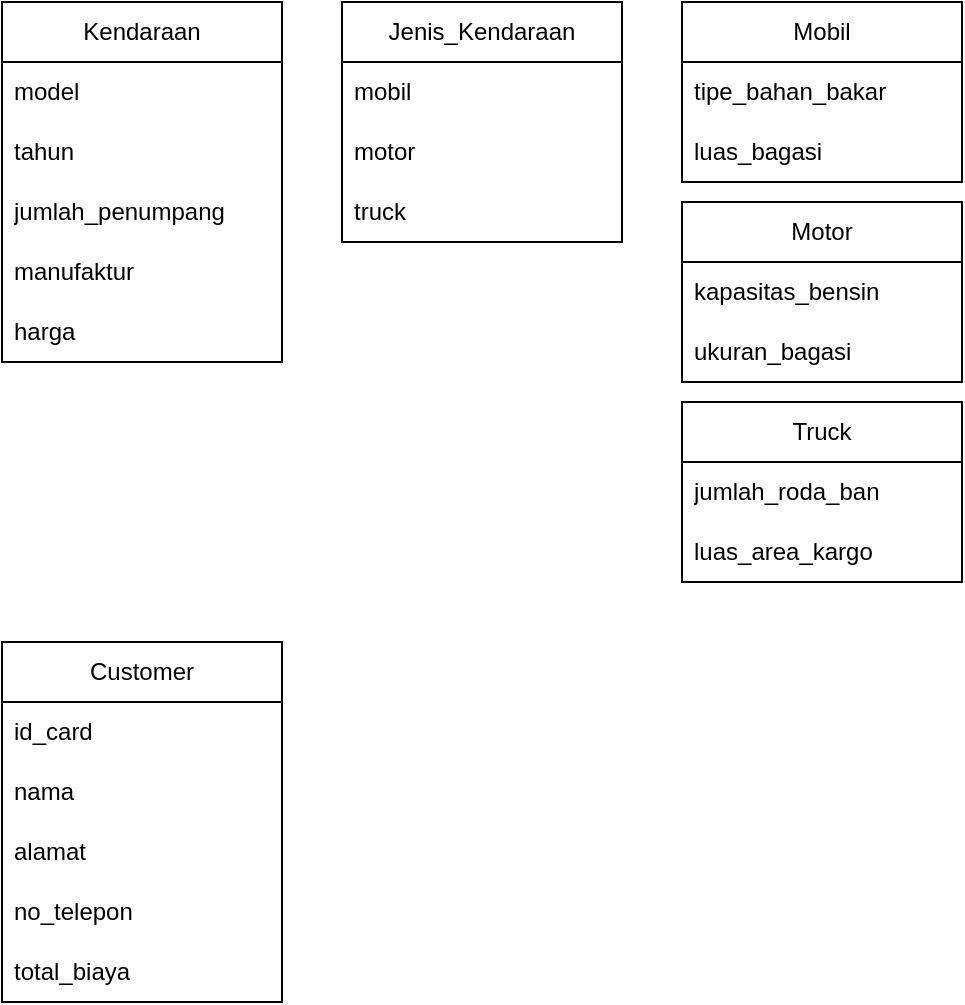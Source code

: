 <mxfile version="22.0.3" type="device">
  <diagram id="R2lEEEUBdFMjLlhIrx00" name="Page-1">
    <mxGraphModel dx="869" dy="605" grid="1" gridSize="10" guides="1" tooltips="1" connect="1" arrows="1" fold="1" page="1" pageScale="1" pageWidth="850" pageHeight="1100" math="0" shadow="0" extFonts="Permanent Marker^https://fonts.googleapis.com/css?family=Permanent+Marker">
      <root>
        <mxCell id="0" />
        <mxCell id="1" parent="0" />
        <mxCell id="JFQxV9ED77DIQYk5q21x-1" value="Jenis_Kendaraan" style="swimlane;fontStyle=0;childLayout=stackLayout;horizontal=1;startSize=30;horizontalStack=0;resizeParent=1;resizeParentMax=0;resizeLast=0;collapsible=1;marginBottom=0;whiteSpace=wrap;html=1;" vertex="1" parent="1">
          <mxGeometry x="200" y="20" width="140" height="120" as="geometry" />
        </mxCell>
        <mxCell id="JFQxV9ED77DIQYk5q21x-2" value="mobil" style="text;strokeColor=none;fillColor=none;align=left;verticalAlign=middle;spacingLeft=4;spacingRight=4;overflow=hidden;points=[[0,0.5],[1,0.5]];portConstraint=eastwest;rotatable=0;whiteSpace=wrap;html=1;" vertex="1" parent="JFQxV9ED77DIQYk5q21x-1">
          <mxGeometry y="30" width="140" height="30" as="geometry" />
        </mxCell>
        <mxCell id="JFQxV9ED77DIQYk5q21x-3" value="motor" style="text;strokeColor=none;fillColor=none;align=left;verticalAlign=middle;spacingLeft=4;spacingRight=4;overflow=hidden;points=[[0,0.5],[1,0.5]];portConstraint=eastwest;rotatable=0;whiteSpace=wrap;html=1;" vertex="1" parent="JFQxV9ED77DIQYk5q21x-1">
          <mxGeometry y="60" width="140" height="30" as="geometry" />
        </mxCell>
        <mxCell id="JFQxV9ED77DIQYk5q21x-4" value="truck" style="text;strokeColor=none;fillColor=none;align=left;verticalAlign=middle;spacingLeft=4;spacingRight=4;overflow=hidden;points=[[0,0.5],[1,0.5]];portConstraint=eastwest;rotatable=0;whiteSpace=wrap;html=1;" vertex="1" parent="JFQxV9ED77DIQYk5q21x-1">
          <mxGeometry y="90" width="140" height="30" as="geometry" />
        </mxCell>
        <mxCell id="JFQxV9ED77DIQYk5q21x-5" value="Kendaraan" style="swimlane;fontStyle=0;childLayout=stackLayout;horizontal=1;startSize=30;horizontalStack=0;resizeParent=1;resizeParentMax=0;resizeLast=0;collapsible=1;marginBottom=0;whiteSpace=wrap;html=1;" vertex="1" parent="1">
          <mxGeometry x="30" y="20" width="140" height="180" as="geometry" />
        </mxCell>
        <mxCell id="JFQxV9ED77DIQYk5q21x-6" value="model" style="text;strokeColor=none;fillColor=none;align=left;verticalAlign=middle;spacingLeft=4;spacingRight=4;overflow=hidden;points=[[0,0.5],[1,0.5]];portConstraint=eastwest;rotatable=0;whiteSpace=wrap;html=1;" vertex="1" parent="JFQxV9ED77DIQYk5q21x-5">
          <mxGeometry y="30" width="140" height="30" as="geometry" />
        </mxCell>
        <mxCell id="JFQxV9ED77DIQYk5q21x-7" value="tahun" style="text;strokeColor=none;fillColor=none;align=left;verticalAlign=middle;spacingLeft=4;spacingRight=4;overflow=hidden;points=[[0,0.5],[1,0.5]];portConstraint=eastwest;rotatable=0;whiteSpace=wrap;html=1;" vertex="1" parent="JFQxV9ED77DIQYk5q21x-5">
          <mxGeometry y="60" width="140" height="30" as="geometry" />
        </mxCell>
        <mxCell id="JFQxV9ED77DIQYk5q21x-8" value="jumlah_penumpang" style="text;strokeColor=none;fillColor=none;align=left;verticalAlign=middle;spacingLeft=4;spacingRight=4;overflow=hidden;points=[[0,0.5],[1,0.5]];portConstraint=eastwest;rotatable=0;whiteSpace=wrap;html=1;" vertex="1" parent="JFQxV9ED77DIQYk5q21x-5">
          <mxGeometry y="90" width="140" height="30" as="geometry" />
        </mxCell>
        <mxCell id="JFQxV9ED77DIQYk5q21x-9" value="manufaktur" style="text;strokeColor=none;fillColor=none;align=left;verticalAlign=middle;spacingLeft=4;spacingRight=4;overflow=hidden;points=[[0,0.5],[1,0.5]];portConstraint=eastwest;rotatable=0;whiteSpace=wrap;html=1;" vertex="1" parent="JFQxV9ED77DIQYk5q21x-5">
          <mxGeometry y="120" width="140" height="30" as="geometry" />
        </mxCell>
        <mxCell id="JFQxV9ED77DIQYk5q21x-10" value="harga" style="text;strokeColor=none;fillColor=none;align=left;verticalAlign=middle;spacingLeft=4;spacingRight=4;overflow=hidden;points=[[0,0.5],[1,0.5]];portConstraint=eastwest;rotatable=0;whiteSpace=wrap;html=1;" vertex="1" parent="JFQxV9ED77DIQYk5q21x-5">
          <mxGeometry y="150" width="140" height="30" as="geometry" />
        </mxCell>
        <mxCell id="JFQxV9ED77DIQYk5q21x-11" value="Mobil" style="swimlane;fontStyle=0;childLayout=stackLayout;horizontal=1;startSize=30;horizontalStack=0;resizeParent=1;resizeParentMax=0;resizeLast=0;collapsible=1;marginBottom=0;whiteSpace=wrap;html=1;" vertex="1" parent="1">
          <mxGeometry x="370" y="20" width="140" height="90" as="geometry" />
        </mxCell>
        <mxCell id="JFQxV9ED77DIQYk5q21x-12" value="tipe_bahan_bakar" style="text;strokeColor=none;fillColor=none;align=left;verticalAlign=middle;spacingLeft=4;spacingRight=4;overflow=hidden;points=[[0,0.5],[1,0.5]];portConstraint=eastwest;rotatable=0;whiteSpace=wrap;html=1;" vertex="1" parent="JFQxV9ED77DIQYk5q21x-11">
          <mxGeometry y="30" width="140" height="30" as="geometry" />
        </mxCell>
        <mxCell id="JFQxV9ED77DIQYk5q21x-13" value="luas_bagasi" style="text;strokeColor=none;fillColor=none;align=left;verticalAlign=middle;spacingLeft=4;spacingRight=4;overflow=hidden;points=[[0,0.5],[1,0.5]];portConstraint=eastwest;rotatable=0;whiteSpace=wrap;html=1;" vertex="1" parent="JFQxV9ED77DIQYk5q21x-11">
          <mxGeometry y="60" width="140" height="30" as="geometry" />
        </mxCell>
        <mxCell id="JFQxV9ED77DIQYk5q21x-17" value="Truck" style="swimlane;fontStyle=0;childLayout=stackLayout;horizontal=1;startSize=30;horizontalStack=0;resizeParent=1;resizeParentMax=0;resizeLast=0;collapsible=1;marginBottom=0;whiteSpace=wrap;html=1;" vertex="1" parent="1">
          <mxGeometry x="370" y="220" width="140" height="90" as="geometry" />
        </mxCell>
        <mxCell id="JFQxV9ED77DIQYk5q21x-18" value="jumlah_roda_ban" style="text;strokeColor=none;fillColor=none;align=left;verticalAlign=middle;spacingLeft=4;spacingRight=4;overflow=hidden;points=[[0,0.5],[1,0.5]];portConstraint=eastwest;rotatable=0;whiteSpace=wrap;html=1;" vertex="1" parent="JFQxV9ED77DIQYk5q21x-17">
          <mxGeometry y="30" width="140" height="30" as="geometry" />
        </mxCell>
        <mxCell id="JFQxV9ED77DIQYk5q21x-19" value="luas_area_kargo" style="text;strokeColor=none;fillColor=none;align=left;verticalAlign=middle;spacingLeft=4;spacingRight=4;overflow=hidden;points=[[0,0.5],[1,0.5]];portConstraint=eastwest;rotatable=0;whiteSpace=wrap;html=1;" vertex="1" parent="JFQxV9ED77DIQYk5q21x-17">
          <mxGeometry y="60" width="140" height="30" as="geometry" />
        </mxCell>
        <mxCell id="JFQxV9ED77DIQYk5q21x-20" value="Motor" style="swimlane;fontStyle=0;childLayout=stackLayout;horizontal=1;startSize=30;horizontalStack=0;resizeParent=1;resizeParentMax=0;resizeLast=0;collapsible=1;marginBottom=0;whiteSpace=wrap;html=1;" vertex="1" parent="1">
          <mxGeometry x="370" y="120" width="140" height="90" as="geometry" />
        </mxCell>
        <mxCell id="JFQxV9ED77DIQYk5q21x-21" value="kapasitas_bensin" style="text;strokeColor=none;fillColor=none;align=left;verticalAlign=middle;spacingLeft=4;spacingRight=4;overflow=hidden;points=[[0,0.5],[1,0.5]];portConstraint=eastwest;rotatable=0;whiteSpace=wrap;html=1;" vertex="1" parent="JFQxV9ED77DIQYk5q21x-20">
          <mxGeometry y="30" width="140" height="30" as="geometry" />
        </mxCell>
        <mxCell id="JFQxV9ED77DIQYk5q21x-22" value="ukuran_bagasi" style="text;strokeColor=none;fillColor=none;align=left;verticalAlign=middle;spacingLeft=4;spacingRight=4;overflow=hidden;points=[[0,0.5],[1,0.5]];portConstraint=eastwest;rotatable=0;whiteSpace=wrap;html=1;" vertex="1" parent="JFQxV9ED77DIQYk5q21x-20">
          <mxGeometry y="60" width="140" height="30" as="geometry" />
        </mxCell>
        <mxCell id="JFQxV9ED77DIQYk5q21x-23" value="Customer" style="swimlane;fontStyle=0;childLayout=stackLayout;horizontal=1;startSize=30;horizontalStack=0;resizeParent=1;resizeParentMax=0;resizeLast=0;collapsible=1;marginBottom=0;whiteSpace=wrap;html=1;" vertex="1" parent="1">
          <mxGeometry x="30" y="340" width="140" height="180" as="geometry" />
        </mxCell>
        <mxCell id="JFQxV9ED77DIQYk5q21x-27" value="id_card" style="text;strokeColor=none;fillColor=none;align=left;verticalAlign=middle;spacingLeft=4;spacingRight=4;overflow=hidden;points=[[0,0.5],[1,0.5]];portConstraint=eastwest;rotatable=0;whiteSpace=wrap;html=1;" vertex="1" parent="JFQxV9ED77DIQYk5q21x-23">
          <mxGeometry y="30" width="140" height="30" as="geometry" />
        </mxCell>
        <mxCell id="JFQxV9ED77DIQYk5q21x-24" value="nama" style="text;strokeColor=none;fillColor=none;align=left;verticalAlign=middle;spacingLeft=4;spacingRight=4;overflow=hidden;points=[[0,0.5],[1,0.5]];portConstraint=eastwest;rotatable=0;whiteSpace=wrap;html=1;" vertex="1" parent="JFQxV9ED77DIQYk5q21x-23">
          <mxGeometry y="60" width="140" height="30" as="geometry" />
        </mxCell>
        <mxCell id="JFQxV9ED77DIQYk5q21x-25" value="alamat" style="text;strokeColor=none;fillColor=none;align=left;verticalAlign=middle;spacingLeft=4;spacingRight=4;overflow=hidden;points=[[0,0.5],[1,0.5]];portConstraint=eastwest;rotatable=0;whiteSpace=wrap;html=1;" vertex="1" parent="JFQxV9ED77DIQYk5q21x-23">
          <mxGeometry y="90" width="140" height="30" as="geometry" />
        </mxCell>
        <mxCell id="JFQxV9ED77DIQYk5q21x-26" value="no_telepon" style="text;strokeColor=none;fillColor=none;align=left;verticalAlign=middle;spacingLeft=4;spacingRight=4;overflow=hidden;points=[[0,0.5],[1,0.5]];portConstraint=eastwest;rotatable=0;whiteSpace=wrap;html=1;" vertex="1" parent="JFQxV9ED77DIQYk5q21x-23">
          <mxGeometry y="120" width="140" height="30" as="geometry" />
        </mxCell>
        <mxCell id="JFQxV9ED77DIQYk5q21x-29" value="total_biaya" style="text;strokeColor=none;fillColor=none;align=left;verticalAlign=middle;spacingLeft=4;spacingRight=4;overflow=hidden;points=[[0,0.5],[1,0.5]];portConstraint=eastwest;rotatable=0;whiteSpace=wrap;html=1;" vertex="1" parent="JFQxV9ED77DIQYk5q21x-23">
          <mxGeometry y="150" width="140" height="30" as="geometry" />
        </mxCell>
      </root>
    </mxGraphModel>
  </diagram>
</mxfile>

